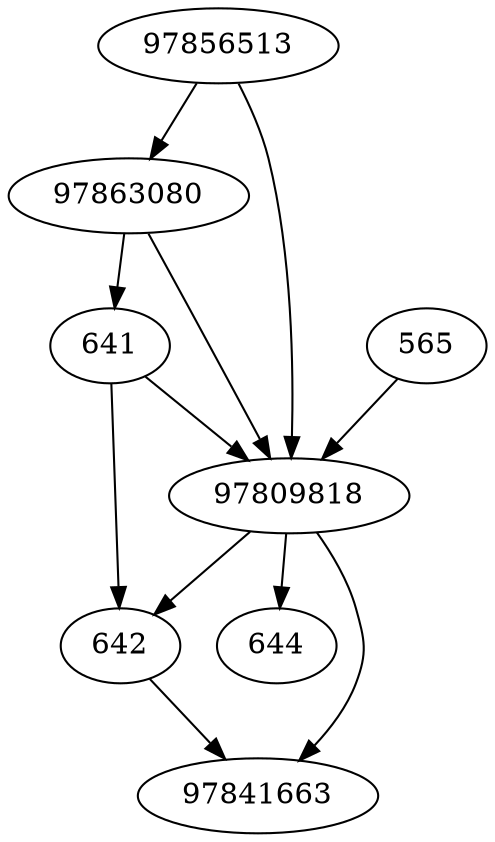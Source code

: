 strict digraph  {
97856513;
641;
642;
644;
97863080;
565;
97809818;
97841663;
97856513 -> 97809818;
97856513 -> 97863080;
641 -> 642;
641 -> 97809818;
642 -> 97841663;
97863080 -> 641;
97863080 -> 97809818;
565 -> 97809818;
97809818 -> 644;
97809818 -> 642;
97809818 -> 97841663;
}
